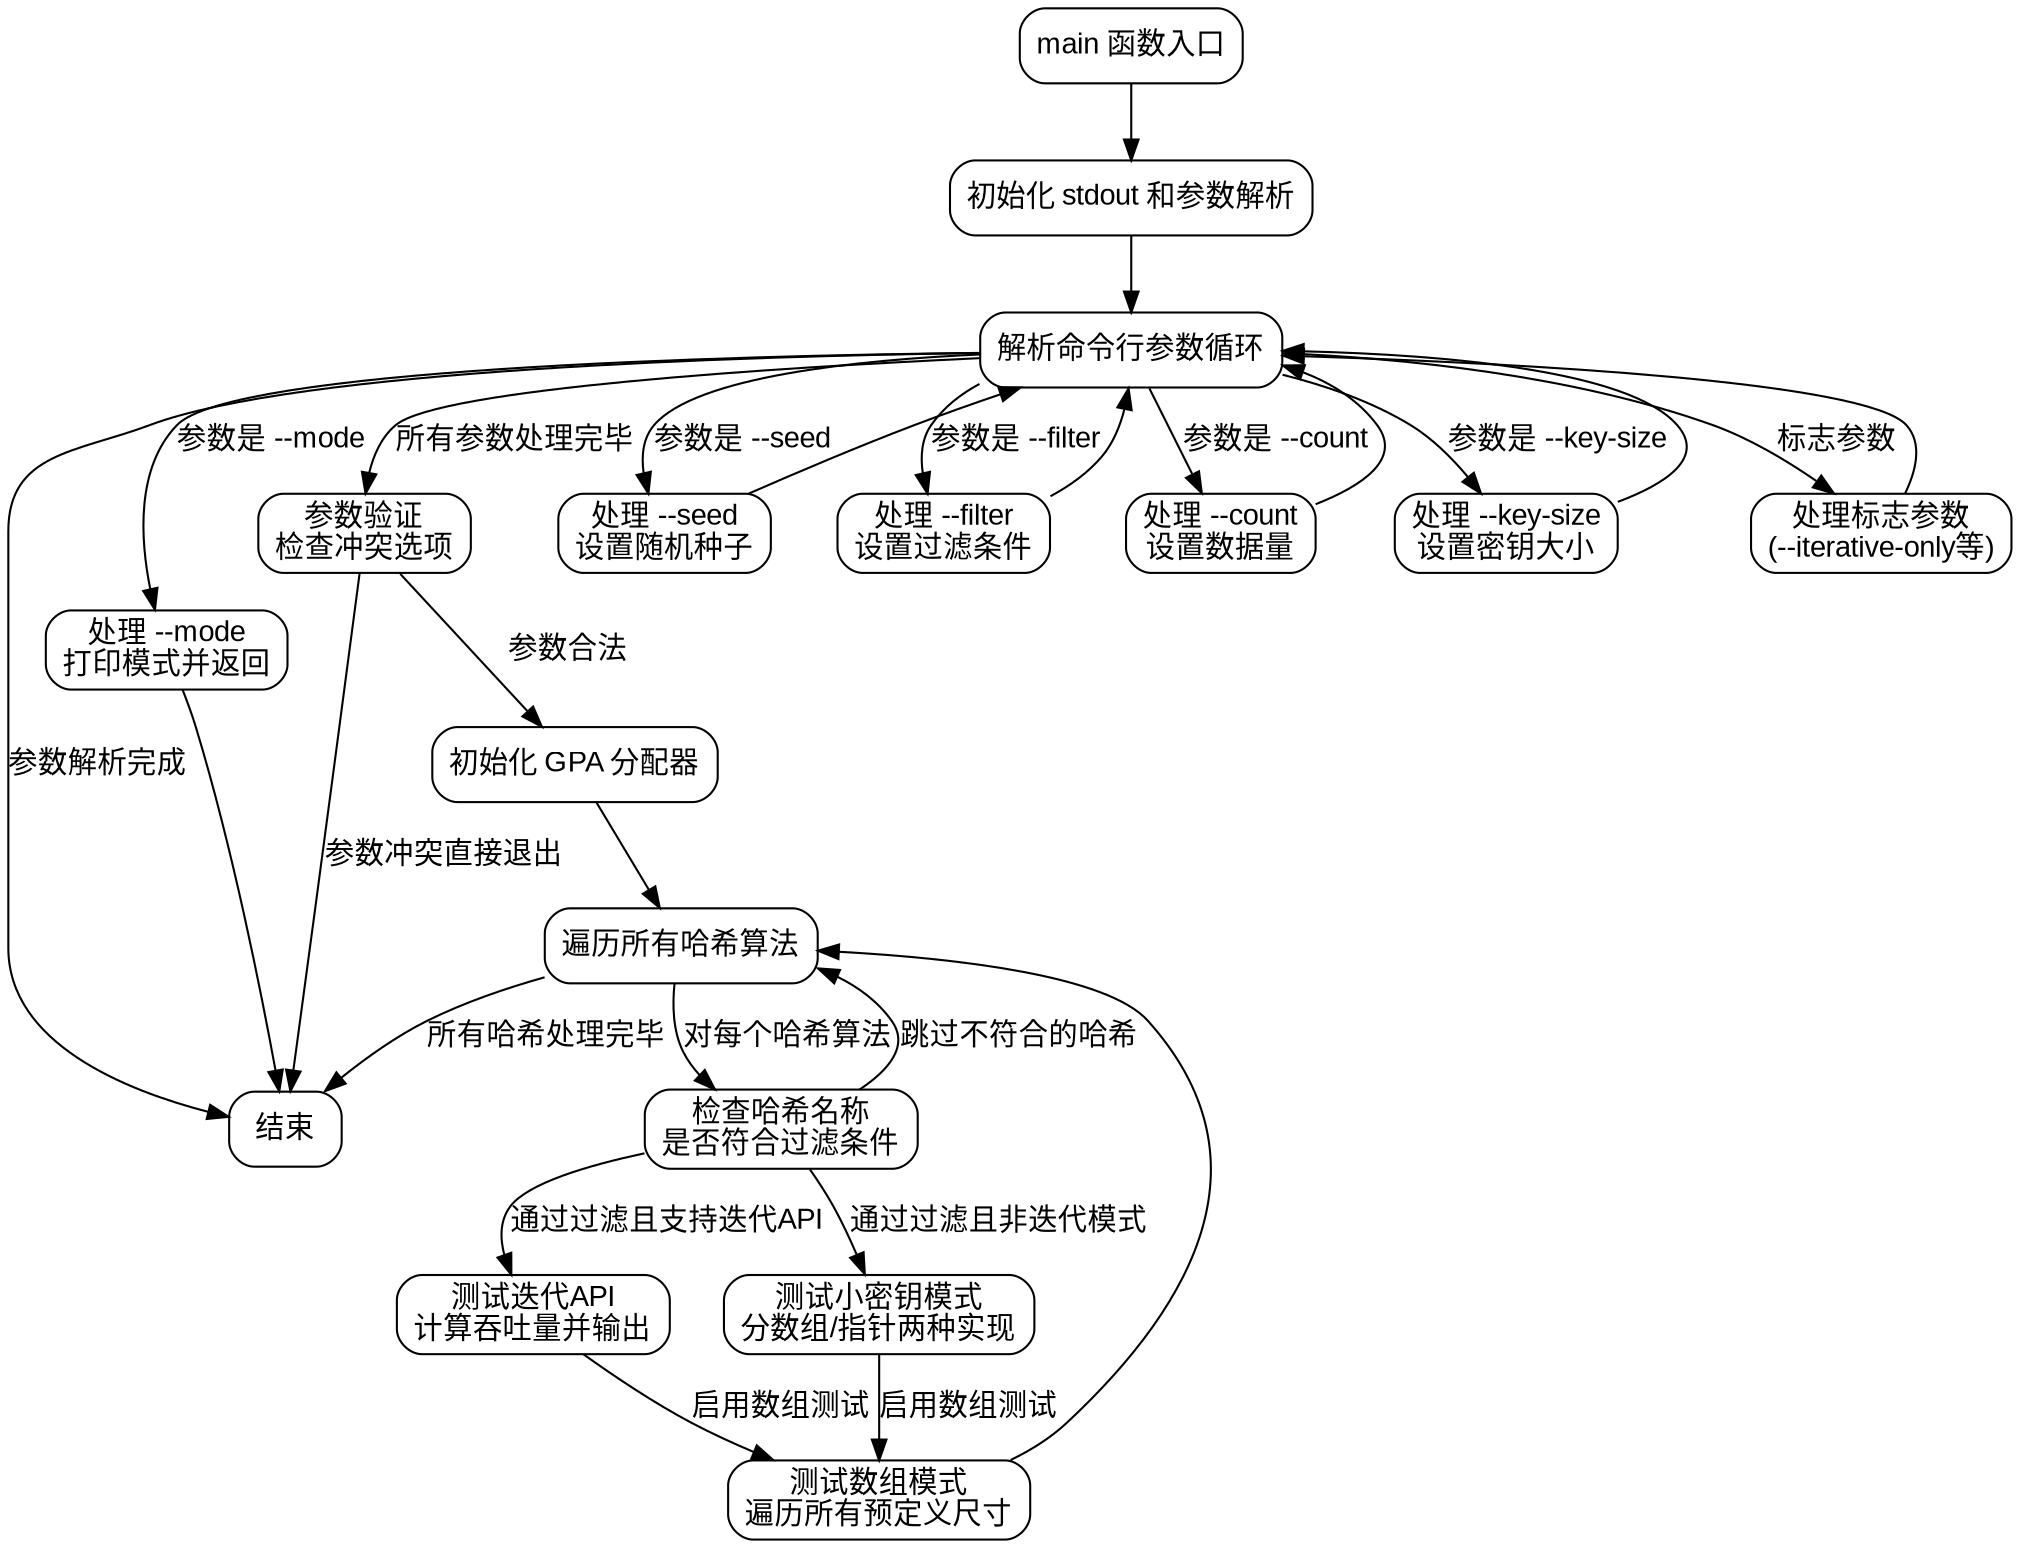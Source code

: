 
digraph flowchart {
    node [shape=rectangle, style="rounded", fontname="Arial"];
    edge [fontname="Arial"];
    
    start [label="main 函数入口"];
    init_stdout [label="初始化 stdout 和参数解析"];
    parse_args [label="解析命令行参数循环"];
    handle_mode [label="处理 --mode\n打印模式并返回"];
    handle_seed [label="处理 --seed\n设置随机种子"];
    handle_filter [label="处理 --filter\n设置过滤条件"];
    handle_count [label="处理 --count\n设置数据量"];
    handle_key_size [label="处理 --key-size\n设置密钥大小"];
    handle_flags [label="处理标志参数\n(--iterative-only等)"];
    validate_args [label="参数验证\n检查冲突选项"];
    init_allocator [label="初始化 GPA 分配器"];
    loop_hashes [label="遍历所有哈希算法"];
    check_filter [label="检查哈希名称\n是否符合过滤条件"];
    test_iterative [label="测试迭代API\n计算吞吐量并输出"];
    test_small_keys [label="测试小密钥模式\n分数组/指针两种实现"];
    test_arrays [label="测试数组模式\n遍历所有预定义尺寸"];
    exit [label="结束"];

    start -> init_stdout;
    init_stdout -> parse_args;

    parse_args -> handle_mode [label="参数是 --mode"];
    parse_args -> handle_seed [label="参数是 --seed"];
    parse_args -> handle_filter [label="参数是 --filter"];
    parse_args -> handle_count [label="参数是 --count"];
    parse_args -> handle_key_size [label="参数是 --key-size"];
    parse_args -> handle_flags [label="标志参数"];
    parse_args -> exit [label="参数解析完成"];

    handle_mode -> exit;
    handle_seed -> parse_args;
    handle_filter -> parse_args;
    handle_count -> parse_args;
    handle_key_size -> parse_args;
    handle_flags -> parse_args;

    parse_args -> validate_args [label="所有参数处理完毕"];
    validate_args -> init_allocator [label="参数合法"];
    validate_args -> exit [label="参数冲突直接退出"];

    init_allocator -> loop_hashes;
    
    loop_hashes -> check_filter [label="对每个哈希算法"];
    check_filter -> test_iterative [label="通过过滤且支持迭代API"];
    check_filter -> test_small_keys [label="通过过滤且非迭代模式"];
    check_filter -> loop_hashes [label="跳过不符合的哈希"];
    
    test_iterative -> test_arrays [label="启用数组测试"];
    test_small_keys -> test_arrays [label="启用数组测试"];
    test_arrays -> loop_hashes;
    
    loop_hashes -> exit [label="所有哈希处理完毕"];
}
